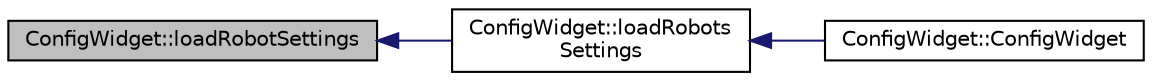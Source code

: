 digraph "ConfigWidget::loadRobotSettings"
{
 // INTERACTIVE_SVG=YES
  edge [fontname="Helvetica",fontsize="10",labelfontname="Helvetica",labelfontsize="10"];
  node [fontname="Helvetica",fontsize="10",shape=record];
  rankdir="LR";
  Node1 [label="ConfigWidget::loadRobotSettings",height=0.2,width=0.4,color="black", fillcolor="grey75", style="filled", fontcolor="black"];
  Node1 -> Node2 [dir="back",color="midnightblue",fontsize="10",style="solid",fontname="Helvetica"];
  Node2 [label="ConfigWidget::loadRobots\lSettings",height=0.2,width=0.4,color="black", fillcolor="white", style="filled",URL="$d6/d55/class_config_widget.html#a2385cb567dc8edeedaf6f5d0d1106904"];
  Node2 -> Node3 [dir="back",color="midnightblue",fontsize="10",style="solid",fontname="Helvetica"];
  Node3 [label="ConfigWidget::ConfigWidget",height=0.2,width=0.4,color="black", fillcolor="white", style="filled",URL="$d6/d55/class_config_widget.html#a7ef900142fc1a65ef49c13f89b669820"];
}
